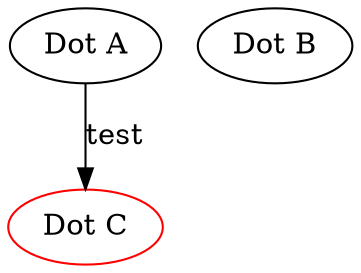 // The Test Table
digraph {
	A1 [label="Dot A"]
	B [label="Dot B"]
	C [label="Dot C" color=red]
		A1 -> C [label=test]
}